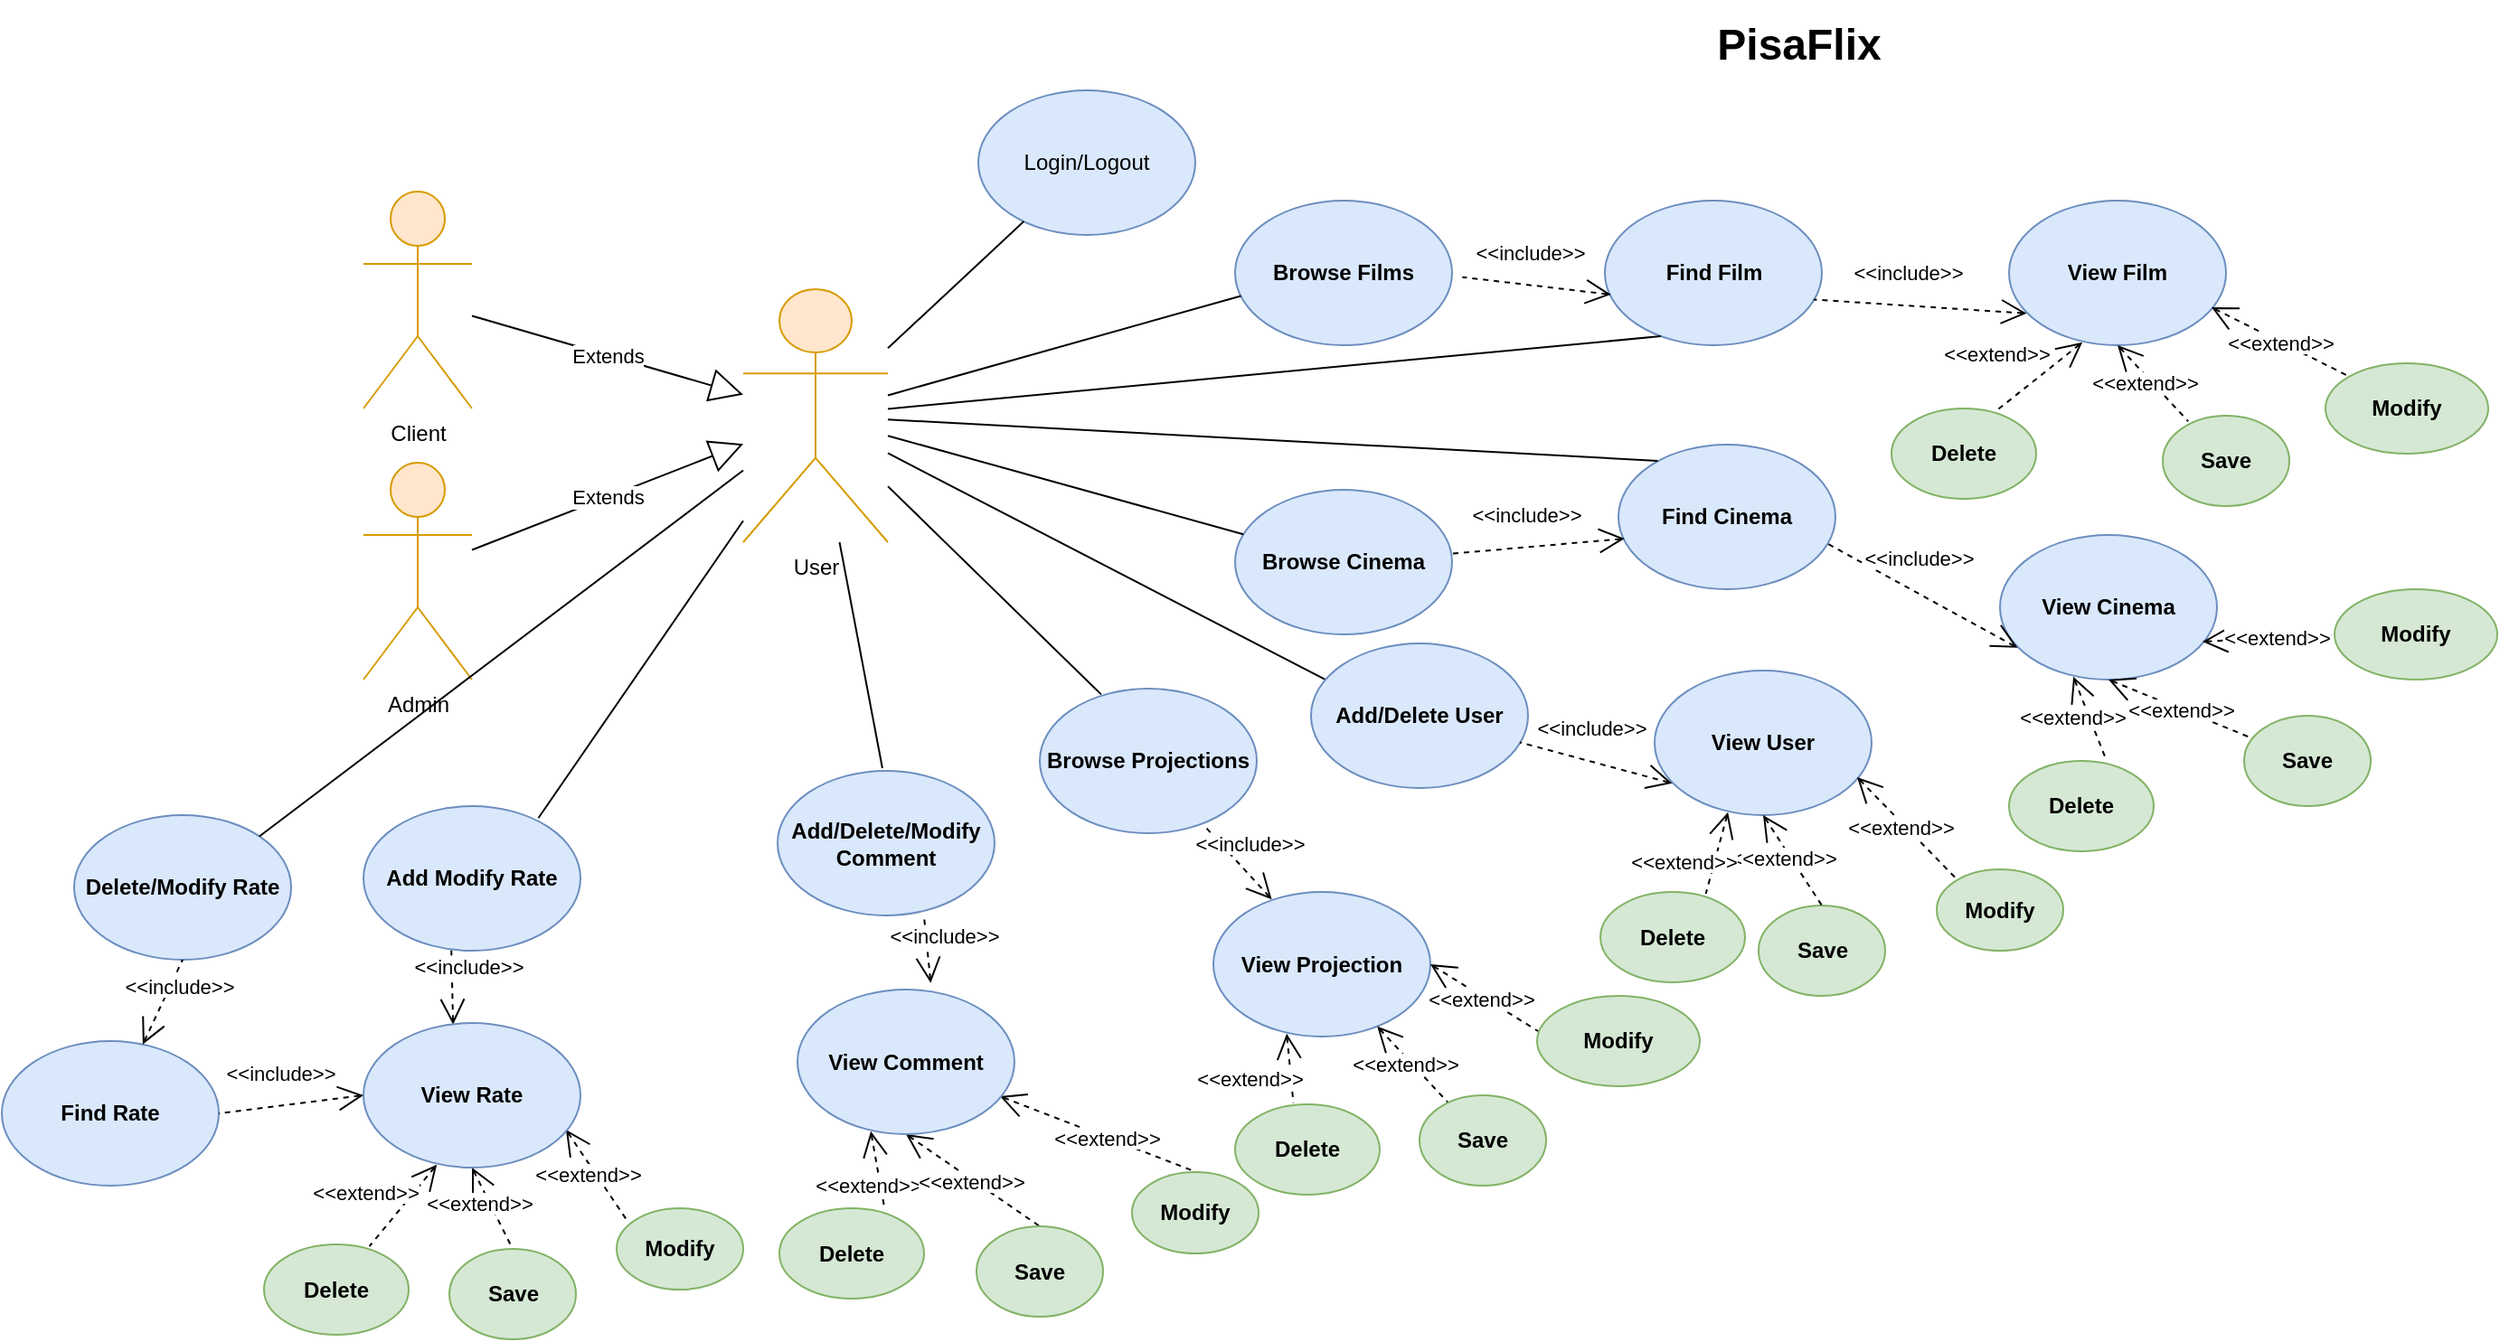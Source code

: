 <mxfile version="12.1.0" type="device" pages="1"><diagram id="BbvuW23b8s510joW4BoM" name="Pagina-1"><mxGraphModel dx="1670" dy="628" grid="1" gridSize="10" guides="1" tooltips="1" connect="1" arrows="1" fold="1" page="1" pageScale="1" pageWidth="827" pageHeight="1169" math="0" shadow="0"><root><mxCell id="0"/><mxCell id="1" parent="0"/><mxCell id="h_1b7yaZ3pGZxx54D0NZ-1" value="User" style="shape=umlActor;verticalLabelPosition=bottom;labelBackgroundColor=#ffffff;verticalAlign=top;html=1;outlineConnect=0;fillColor=#ffe6cc;strokeColor=#d79b00;" parent="1" vertex="1"><mxGeometry x="330" y="174" width="80" height="140" as="geometry"/></mxCell><mxCell id="h_1b7yaZ3pGZxx54D0NZ-2" value="Client" style="shape=umlActor;verticalLabelPosition=bottom;labelBackgroundColor=#ffffff;verticalAlign=top;html=1;outlineConnect=0;fillColor=#ffe6cc;strokeColor=#d79b00;" parent="1" vertex="1"><mxGeometry x="120" y="120" width="60" height="120" as="geometry"/></mxCell><mxCell id="h_1b7yaZ3pGZxx54D0NZ-3" value="Admin" style="shape=umlActor;verticalLabelPosition=bottom;labelBackgroundColor=#ffffff;verticalAlign=top;html=1;outlineConnect=0;fillColor=#ffe6cc;strokeColor=#d79b00;" parent="1" vertex="1"><mxGeometry x="120" y="270" width="60" height="120" as="geometry"/></mxCell><mxCell id="h_1b7yaZ3pGZxx54D0NZ-4" value="Extends" style="endArrow=block;endSize=16;endFill=0;html=1;" parent="1" source="h_1b7yaZ3pGZxx54D0NZ-2" target="h_1b7yaZ3pGZxx54D0NZ-1" edge="1"><mxGeometry width="160" relative="1" as="geometry"><mxPoint x="-140" y="479" as="sourcePoint"/><mxPoint x="20" y="479" as="targetPoint"/></mxGeometry></mxCell><mxCell id="h_1b7yaZ3pGZxx54D0NZ-5" value="Extends" style="endArrow=block;endSize=16;endFill=0;html=1;" parent="1" source="h_1b7yaZ3pGZxx54D0NZ-3" target="h_1b7yaZ3pGZxx54D0NZ-1" edge="1"><mxGeometry width="160" relative="1" as="geometry"><mxPoint x="-170" y="259" as="sourcePoint"/><mxPoint x="-20" y="199" as="targetPoint"/></mxGeometry></mxCell><mxCell id="h_1b7yaZ3pGZxx54D0NZ-13" value="&lt;font style=&quot;font-size: 24px&quot;&gt;&lt;b&gt;PisaFlix&lt;/b&gt;&lt;/font&gt;" style="text;html=1;strokeColor=none;fillColor=none;align=center;verticalAlign=middle;whiteSpace=wrap;rounded=0;" parent="1" vertex="1"><mxGeometry x="839" y="14" width="150" height="50" as="geometry"/></mxCell><mxCell id="h_1b7yaZ3pGZxx54D0NZ-17" value="&lt;b&gt;Browse Films&lt;/b&gt;" style="ellipse;whiteSpace=wrap;html=1;fillColor=#dae8fc;strokeColor=#6c8ebf;" parent="1" vertex="1"><mxGeometry x="602" y="125" width="120" height="80" as="geometry"/></mxCell><mxCell id="h_1b7yaZ3pGZxx54D0NZ-18" value="Login/Logout" style="ellipse;whiteSpace=wrap;html=1;fillColor=#dae8fc;strokeColor=#6c8ebf;" parent="1" vertex="1"><mxGeometry x="460" y="64" width="120" height="80" as="geometry"/></mxCell><mxCell id="h_1b7yaZ3pGZxx54D0NZ-30" value="" style="endArrow=none;html=1;" parent="1" source="h_1b7yaZ3pGZxx54D0NZ-1" target="h_1b7yaZ3pGZxx54D0NZ-18" edge="1"><mxGeometry width="50" height="50" relative="1" as="geometry"><mxPoint x="620" y="340" as="sourcePoint"/><mxPoint x="1055" y="550" as="targetPoint"/></mxGeometry></mxCell><mxCell id="h_1b7yaZ3pGZxx54D0NZ-39" value="Find Film" style="ellipse;whiteSpace=wrap;html=1;fontStyle=1;fillColor=#dae8fc;strokeColor=#6c8ebf;" parent="1" vertex="1"><mxGeometry x="806.5" y="125" width="120" height="80" as="geometry"/></mxCell><mxCell id="h_1b7yaZ3pGZxx54D0NZ-43" value="" style="endArrow=none;html=1;entryX=0.027;entryY=0.659;entryDx=0;entryDy=0;entryPerimeter=0;" parent="1" source="h_1b7yaZ3pGZxx54D0NZ-1" target="h_1b7yaZ3pGZxx54D0NZ-17" edge="1"><mxGeometry width="50" height="50" relative="1" as="geometry"><mxPoint x="627.5" y="341.658" as="sourcePoint"/><mxPoint x="760.033" y="170.063" as="targetPoint"/></mxGeometry></mxCell><mxCell id="h_1b7yaZ3pGZxx54D0NZ-47" value="&lt;span style=&quot;background-color: rgb(255 , 255 , 255)&quot;&gt;&amp;lt;&amp;lt;include&amp;gt;&amp;gt;&lt;/span&gt;" style="edgeStyle=none;html=1;startArrow=open;endArrow=none;startSize=12;verticalAlign=bottom;dashed=1;labelBackgroundColor=none;entryX=1.047;entryY=0.529;entryDx=0;entryDy=0;entryPerimeter=0;exitX=0.028;exitY=0.65;exitDx=0;exitDy=0;exitPerimeter=0;" parent="1" source="h_1b7yaZ3pGZxx54D0NZ-39" target="h_1b7yaZ3pGZxx54D0NZ-17" edge="1"><mxGeometry x="0.116" y="-9" width="160" relative="1" as="geometry"><mxPoint x="840.071" y="103.5" as="sourcePoint"/><mxPoint x="1000.071" y="103.5" as="targetPoint"/><mxPoint as="offset"/></mxGeometry></mxCell><mxCell id="h_1b7yaZ3pGZxx54D0NZ-48" value="View Film" style="ellipse;whiteSpace=wrap;html=1;fontStyle=1;fillColor=#dae8fc;strokeColor=#6c8ebf;" parent="1" vertex="1"><mxGeometry x="1030" y="125" width="120" height="80" as="geometry"/></mxCell><mxCell id="h_1b7yaZ3pGZxx54D0NZ-49" value="&lt;span style=&quot;background-color: rgb(255 , 255 , 255)&quot;&gt;&amp;lt;&amp;lt;include&amp;gt;&amp;gt;&lt;/span&gt;" style="edgeStyle=none;html=1;startArrow=open;endArrow=none;startSize=12;verticalAlign=bottom;dashed=1;labelBackgroundColor=none;entryX=0.962;entryY=0.684;entryDx=0;entryDy=0;entryPerimeter=0;exitX=0.081;exitY=0.78;exitDx=0;exitDy=0;exitPerimeter=0;" parent="1" source="h_1b7yaZ3pGZxx54D0NZ-48" target="h_1b7yaZ3pGZxx54D0NZ-39" edge="1"><mxGeometry x="0.116" y="-9" width="160" relative="1" as="geometry"><mxPoint x="1121.86" y="230" as="sourcePoint"/><mxPoint x="1059.86" y="238.64" as="targetPoint"/><mxPoint as="offset"/></mxGeometry></mxCell><mxCell id="h_1b7yaZ3pGZxx54D0NZ-50" value="Delete" style="ellipse;whiteSpace=wrap;html=1;fontStyle=1;fillColor=#d5e8d4;strokeColor=#82b366;" parent="1" vertex="1"><mxGeometry x="965" y="240" width="80" height="50" as="geometry"/></mxCell><mxCell id="h_1b7yaZ3pGZxx54D0NZ-51" value="Save" style="ellipse;whiteSpace=wrap;html=1;fontStyle=1;fillColor=#d5e8d4;strokeColor=#82b366;" parent="1" vertex="1"><mxGeometry x="1115" y="244" width="70" height="50" as="geometry"/></mxCell><mxCell id="h_1b7yaZ3pGZxx54D0NZ-52" value="Modify" style="ellipse;whiteSpace=wrap;html=1;fontStyle=1;fillColor=#d5e8d4;strokeColor=#82b366;" parent="1" vertex="1"><mxGeometry x="1205" y="215" width="90" height="50" as="geometry"/></mxCell><mxCell id="h_1b7yaZ3pGZxx54D0NZ-54" value="&lt;span style=&quot;background-color: rgb(255 , 255 , 255)&quot;&gt;&amp;lt;&amp;lt;extend&amp;gt;&amp;gt;&lt;/span&gt;" style="edgeStyle=none;html=1;startArrow=open;endArrow=none;startSize=12;verticalAlign=bottom;dashed=1;labelBackgroundColor=none;entryX=0;entryY=0;entryDx=0;entryDy=0;exitX=0.933;exitY=0.738;exitDx=0;exitDy=0;exitPerimeter=0;" parent="1" source="h_1b7yaZ3pGZxx54D0NZ-48" target="h_1b7yaZ3pGZxx54D0NZ-52" edge="1"><mxGeometry x="0.116" y="-9" width="160" relative="1" as="geometry"><mxPoint x="1134.22" y="199.9" as="sourcePoint"/><mxPoint x="1019.94" y="202.22" as="targetPoint"/><mxPoint as="offset"/></mxGeometry></mxCell><mxCell id="h_1b7yaZ3pGZxx54D0NZ-55" value="&lt;span style=&quot;background-color: rgb(255 , 255 , 255)&quot;&gt;&amp;lt;&amp;lt;extend&amp;gt;&amp;gt;&lt;/span&gt;" style="edgeStyle=none;html=1;startArrow=open;endArrow=none;startSize=12;verticalAlign=bottom;dashed=1;labelBackgroundColor=none;entryX=0.201;entryY=0.062;entryDx=0;entryDy=0;exitX=0.5;exitY=1;exitDx=0;exitDy=0;entryPerimeter=0;" parent="1" source="h_1b7yaZ3pGZxx54D0NZ-48" target="h_1b7yaZ3pGZxx54D0NZ-51" edge="1"><mxGeometry x="0.116" y="-9" width="160" relative="1" as="geometry"><mxPoint x="1134.22" y="223.9" as="sourcePoint"/><mxPoint x="1019.94" y="226.22" as="targetPoint"/><mxPoint as="offset"/></mxGeometry></mxCell><mxCell id="h_1b7yaZ3pGZxx54D0NZ-56" value="&lt;span style=&quot;background-color: rgb(255 , 255 , 255)&quot;&gt;&amp;lt;&amp;lt;extend&amp;gt;&amp;gt;&lt;/span&gt;" style="edgeStyle=none;html=1;startArrow=open;endArrow=none;startSize=12;verticalAlign=bottom;dashed=1;labelBackgroundColor=none;entryX=0.729;entryY=0.02;entryDx=0;entryDy=0;entryPerimeter=0;exitX=0.338;exitY=0.98;exitDx=0;exitDy=0;exitPerimeter=0;" parent="1" source="h_1b7yaZ3pGZxx54D0NZ-48" target="h_1b7yaZ3pGZxx54D0NZ-50" edge="1"><mxGeometry x="0.567" y="-16" width="160" relative="1" as="geometry"><mxPoint x="1134.22" y="238.9" as="sourcePoint"/><mxPoint x="1019.94" y="241.22" as="targetPoint"/><mxPoint y="-1" as="offset"/></mxGeometry></mxCell><mxCell id="h_1b7yaZ3pGZxx54D0NZ-59" value="" style="endArrow=none;html=1;entryX=0.258;entryY=0.938;entryDx=0;entryDy=0;entryPerimeter=0;" parent="1" source="h_1b7yaZ3pGZxx54D0NZ-1" target="h_1b7yaZ3pGZxx54D0NZ-39" edge="1"><mxGeometry width="50" height="50" relative="1" as="geometry"><mxPoint x="628.5" y="365.459" as="sourcePoint"/><mxPoint x="771.74" y="260.22" as="targetPoint"/></mxGeometry></mxCell><mxCell id="h_1b7yaZ3pGZxx54D0NZ-61" value="&lt;b&gt;Browse Cinema&lt;/b&gt;" style="ellipse;whiteSpace=wrap;html=1;fillColor=#dae8fc;strokeColor=#6c8ebf;" parent="1" vertex="1"><mxGeometry x="602" y="285" width="120" height="80" as="geometry"/></mxCell><mxCell id="h_1b7yaZ3pGZxx54D0NZ-63" value="Find&amp;nbsp;&lt;b&gt;Cinema&lt;/b&gt;" style="ellipse;whiteSpace=wrap;html=1;fontStyle=1;fillColor=#dae8fc;strokeColor=#6c8ebf;" parent="1" vertex="1"><mxGeometry x="814" y="260" width="120" height="80" as="geometry"/></mxCell><mxCell id="h_1b7yaZ3pGZxx54D0NZ-64" value="" style="endArrow=none;html=1;" parent="1" source="h_1b7yaZ3pGZxx54D0NZ-1" target="h_1b7yaZ3pGZxx54D0NZ-61" edge="1"><mxGeometry width="50" height="50" relative="1" as="geometry"><mxPoint x="630" y="617.959" as="sourcePoint"/><mxPoint x="770.033" y="460.063" as="targetPoint"/></mxGeometry></mxCell><mxCell id="h_1b7yaZ3pGZxx54D0NZ-65" value="&lt;span style=&quot;background-color: rgb(255 , 255 , 255)&quot;&gt;&amp;lt;&amp;lt;include&amp;gt;&amp;gt;&lt;/span&gt;" style="edgeStyle=none;html=1;startArrow=open;endArrow=none;startSize=12;verticalAlign=bottom;dashed=1;labelBackgroundColor=none;entryX=0.99;entryY=0.443;entryDx=0;entryDy=0;entryPerimeter=0;exitX=0.028;exitY=0.65;exitDx=0;exitDy=0;exitPerimeter=0;" parent="1" source="h_1b7yaZ3pGZxx54D0NZ-63" target="h_1b7yaZ3pGZxx54D0NZ-61" edge="1"><mxGeometry x="0.116" y="-9" width="160" relative="1" as="geometry"><mxPoint x="850.071" y="393.5" as="sourcePoint"/><mxPoint x="1010.071" y="393.5" as="targetPoint"/><mxPoint as="offset"/></mxGeometry></mxCell><mxCell id="h_1b7yaZ3pGZxx54D0NZ-66" value="View&amp;nbsp;&lt;b&gt;Cinema&lt;/b&gt;" style="ellipse;whiteSpace=wrap;html=1;fontStyle=1;fillColor=#dae8fc;strokeColor=#6c8ebf;" parent="1" vertex="1"><mxGeometry x="1025" y="310" width="120" height="80" as="geometry"/></mxCell><mxCell id="h_1b7yaZ3pGZxx54D0NZ-67" value="&lt;span style=&quot;background-color: rgb(255 , 255 , 255)&quot;&gt;&amp;lt;&amp;lt;include&amp;gt;&amp;gt;&lt;/span&gt;" style="edgeStyle=none;html=1;startArrow=open;endArrow=none;startSize=12;verticalAlign=bottom;dashed=1;labelBackgroundColor=none;entryX=0.962;entryY=0.684;entryDx=0;entryDy=0;entryPerimeter=0;exitX=0.081;exitY=0.78;exitDx=0;exitDy=0;exitPerimeter=0;" parent="1" source="h_1b7yaZ3pGZxx54D0NZ-66" target="h_1b7yaZ3pGZxx54D0NZ-63" edge="1"><mxGeometry x="0.116" y="-9" width="160" relative="1" as="geometry"><mxPoint x="1131.86" y="520" as="sourcePoint"/><mxPoint x="1069.86" y="528.64" as="targetPoint"/><mxPoint as="offset"/></mxGeometry></mxCell><mxCell id="h_1b7yaZ3pGZxx54D0NZ-68" value="Delete" style="ellipse;whiteSpace=wrap;html=1;fontStyle=1;fillColor=#d5e8d4;strokeColor=#82b366;" parent="1" vertex="1"><mxGeometry x="1030" y="435" width="80" height="50" as="geometry"/></mxCell><mxCell id="h_1b7yaZ3pGZxx54D0NZ-69" value="Save" style="ellipse;whiteSpace=wrap;html=1;fontStyle=1;fillColor=#d5e8d4;strokeColor=#82b366;" parent="1" vertex="1"><mxGeometry x="1160" y="410" width="70" height="50" as="geometry"/></mxCell><mxCell id="h_1b7yaZ3pGZxx54D0NZ-70" value="Modify" style="ellipse;whiteSpace=wrap;html=1;fontStyle=1;fillColor=#d5e8d4;strokeColor=#82b366;" parent="1" vertex="1"><mxGeometry x="1210" y="340" width="90" height="50" as="geometry"/></mxCell><mxCell id="h_1b7yaZ3pGZxx54D0NZ-71" value="&lt;span style=&quot;background-color: rgb(255 , 255 , 255)&quot;&gt;&amp;lt;&amp;lt;extend&amp;gt;&amp;gt;&lt;/span&gt;" style="edgeStyle=none;html=1;startArrow=open;endArrow=none;startSize=12;verticalAlign=bottom;dashed=1;labelBackgroundColor=none;entryX=0;entryY=0.5;entryDx=0;entryDy=0;exitX=0.933;exitY=0.738;exitDx=0;exitDy=0;exitPerimeter=0;" parent="1" source="h_1b7yaZ3pGZxx54D0NZ-66" target="h_1b7yaZ3pGZxx54D0NZ-70" edge="1"><mxGeometry x="0.116" y="-9" width="160" relative="1" as="geometry"><mxPoint x="1174.22" y="499.9" as="sourcePoint"/><mxPoint x="1059.94" y="502.22" as="targetPoint"/><mxPoint as="offset"/></mxGeometry></mxCell><mxCell id="h_1b7yaZ3pGZxx54D0NZ-72" value="&lt;span style=&quot;background-color: rgb(255 , 255 , 255)&quot;&gt;&amp;lt;&amp;lt;extend&amp;gt;&amp;gt;&lt;/span&gt;" style="edgeStyle=none;html=1;startArrow=open;endArrow=none;startSize=12;verticalAlign=bottom;dashed=1;labelBackgroundColor=none;entryX=0.04;entryY=0.236;entryDx=0;entryDy=0;exitX=0.5;exitY=1;exitDx=0;exitDy=0;entryPerimeter=0;" parent="1" source="h_1b7yaZ3pGZxx54D0NZ-66" target="h_1b7yaZ3pGZxx54D0NZ-69" edge="1"><mxGeometry x="0.116" y="-9" width="160" relative="1" as="geometry"><mxPoint x="1174.22" y="523.9" as="sourcePoint"/><mxPoint x="1059.94" y="526.22" as="targetPoint"/><mxPoint as="offset"/></mxGeometry></mxCell><mxCell id="h_1b7yaZ3pGZxx54D0NZ-73" value="&lt;span style=&quot;background-color: rgb(255 , 255 , 255)&quot;&gt;&amp;lt;&amp;lt;extend&amp;gt;&amp;gt;&lt;/span&gt;" style="edgeStyle=none;html=1;startArrow=open;endArrow=none;startSize=12;verticalAlign=bottom;dashed=1;labelBackgroundColor=none;entryX=0.669;entryY=-0.023;entryDx=0;entryDy=0;entryPerimeter=0;exitX=0.338;exitY=0.98;exitDx=0;exitDy=0;exitPerimeter=0;" parent="1" source="h_1b7yaZ3pGZxx54D0NZ-66" target="h_1b7yaZ3pGZxx54D0NZ-68" edge="1"><mxGeometry x="0.203" y="-12" width="160" relative="1" as="geometry"><mxPoint x="1174.22" y="538.9" as="sourcePoint"/><mxPoint x="1059.94" y="541.22" as="targetPoint"/><mxPoint as="offset"/></mxGeometry></mxCell><mxCell id="h_1b7yaZ3pGZxx54D0NZ-74" value="" style="endArrow=none;html=1;entryX=0.181;entryY=0.112;entryDx=0;entryDy=0;entryPerimeter=0;" parent="1" source="h_1b7yaZ3pGZxx54D0NZ-1" target="h_1b7yaZ3pGZxx54D0NZ-63" edge="1"><mxGeometry width="50" height="50" relative="1" as="geometry"><mxPoint x="580" y="300.222" as="sourcePoint"/><mxPoint x="741.74" y="491.22" as="targetPoint"/></mxGeometry></mxCell><mxCell id="h_1b7yaZ3pGZxx54D0NZ-76" value="" style="endArrow=none;html=1;entryX=0.065;entryY=0.249;entryDx=0;entryDy=0;entryPerimeter=0;" parent="1" source="h_1b7yaZ3pGZxx54D0NZ-1" target="h_1b7yaZ3pGZxx54D0NZ-78" edge="1"><mxGeometry width="50" height="50" relative="1" as="geometry"><mxPoint x="805" y="390.821" as="sourcePoint"/><mxPoint x="771.74" y="680.22" as="targetPoint"/><Array as="points"/></mxGeometry></mxCell><mxCell id="h_1b7yaZ3pGZxx54D0NZ-78" value="Add/Delete&amp;nbsp;&lt;b&gt;User&lt;/b&gt;" style="ellipse;whiteSpace=wrap;html=1;fontStyle=1;fillColor=#dae8fc;strokeColor=#6c8ebf;" parent="1" vertex="1"><mxGeometry x="644" y="370" width="120" height="80" as="geometry"/></mxCell><mxCell id="h_1b7yaZ3pGZxx54D0NZ-80" value="View&amp;nbsp;&lt;b&gt;User&lt;/b&gt;" style="ellipse;whiteSpace=wrap;html=1;fontStyle=1;fillColor=#dae8fc;strokeColor=#6c8ebf;" parent="1" vertex="1"><mxGeometry x="834" y="385" width="120" height="80" as="geometry"/></mxCell><mxCell id="h_1b7yaZ3pGZxx54D0NZ-81" value="&lt;span style=&quot;background-color: rgb(255 , 255 , 255)&quot;&gt;&amp;lt;&amp;lt;include&amp;gt;&amp;gt;&lt;/span&gt;" style="edgeStyle=none;html=1;startArrow=open;endArrow=none;startSize=12;verticalAlign=bottom;dashed=1;labelBackgroundColor=none;entryX=0.962;entryY=0.684;entryDx=0;entryDy=0;entryPerimeter=0;exitX=0.081;exitY=0.78;exitDx=0;exitDy=0;exitPerimeter=0;" parent="1" source="h_1b7yaZ3pGZxx54D0NZ-80" target="h_1b7yaZ3pGZxx54D0NZ-78" edge="1"><mxGeometry x="0.116" y="-9" width="160" relative="1" as="geometry"><mxPoint x="1161.86" y="709" as="sourcePoint"/><mxPoint x="1099.86" y="717.64" as="targetPoint"/><mxPoint as="offset"/></mxGeometry></mxCell><mxCell id="h_1b7yaZ3pGZxx54D0NZ-82" value="Delete" style="ellipse;whiteSpace=wrap;html=1;fontStyle=1;fillColor=#d5e8d4;strokeColor=#82b366;" parent="1" vertex="1"><mxGeometry x="804" y="507.5" width="80" height="50" as="geometry"/></mxCell><mxCell id="h_1b7yaZ3pGZxx54D0NZ-83" value="Save" style="ellipse;whiteSpace=wrap;html=1;fontStyle=1;fillColor=#d5e8d4;strokeColor=#82b366;" parent="1" vertex="1"><mxGeometry x="891.5" y="515" width="70" height="50" as="geometry"/></mxCell><mxCell id="h_1b7yaZ3pGZxx54D0NZ-84" value="Modify" style="ellipse;whiteSpace=wrap;html=1;fontStyle=1;fillColor=#d5e8d4;strokeColor=#82b366;" parent="1" vertex="1"><mxGeometry x="990" y="495" width="70" height="45" as="geometry"/></mxCell><mxCell id="h_1b7yaZ3pGZxx54D0NZ-85" value="&lt;span style=&quot;background-color: rgb(255 , 255 , 255)&quot;&gt;&amp;lt;&amp;lt;extend&amp;gt;&amp;gt;&lt;/span&gt;" style="edgeStyle=none;html=1;startArrow=open;endArrow=none;startSize=12;verticalAlign=bottom;dashed=1;labelBackgroundColor=none;entryX=0.154;entryY=0.113;entryDx=0;entryDy=0;entryPerimeter=0;exitX=0.933;exitY=0.738;exitDx=0;exitDy=0;exitPerimeter=0;" parent="1" source="h_1b7yaZ3pGZxx54D0NZ-80" target="h_1b7yaZ3pGZxx54D0NZ-84" edge="1"><mxGeometry x="0.116" y="-9" width="160" relative="1" as="geometry"><mxPoint x="1204.22" y="688.9" as="sourcePoint"/><mxPoint x="1089.94" y="691.22" as="targetPoint"/><mxPoint as="offset"/></mxGeometry></mxCell><mxCell id="h_1b7yaZ3pGZxx54D0NZ-86" value="&lt;span style=&quot;background-color: rgb(255 , 255 , 255)&quot;&gt;&amp;lt;&amp;lt;extend&amp;gt;&amp;gt;&lt;/span&gt;" style="edgeStyle=none;html=1;startArrow=open;endArrow=none;startSize=12;verticalAlign=bottom;dashed=1;labelBackgroundColor=none;entryX=0.5;entryY=0;entryDx=0;entryDy=0;exitX=0.5;exitY=1;exitDx=0;exitDy=0;" parent="1" source="h_1b7yaZ3pGZxx54D0NZ-80" target="h_1b7yaZ3pGZxx54D0NZ-83" edge="1"><mxGeometry x="0.116" y="-9" width="160" relative="1" as="geometry"><mxPoint x="1204.22" y="712.9" as="sourcePoint"/><mxPoint x="1089.94" y="715.22" as="targetPoint"/><mxPoint as="offset"/></mxGeometry></mxCell><mxCell id="h_1b7yaZ3pGZxx54D0NZ-87" value="&lt;span style=&quot;background-color: rgb(255 , 255 , 255)&quot;&gt;&amp;lt;&amp;lt;extend&amp;gt;&amp;gt;&lt;/span&gt;" style="edgeStyle=none;html=1;startArrow=open;endArrow=none;startSize=12;verticalAlign=bottom;dashed=1;labelBackgroundColor=none;entryX=0.729;entryY=0.02;entryDx=0;entryDy=0;entryPerimeter=0;exitX=0.338;exitY=0.98;exitDx=0;exitDy=0;exitPerimeter=0;" parent="1" source="h_1b7yaZ3pGZxx54D0NZ-80" target="h_1b7yaZ3pGZxx54D0NZ-82" edge="1"><mxGeometry x="0.787" y="-14" width="160" relative="1" as="geometry"><mxPoint x="1204.22" y="727.9" as="sourcePoint"/><mxPoint x="1089.94" y="730.22" as="targetPoint"/><mxPoint as="offset"/></mxGeometry></mxCell><mxCell id="h_1b7yaZ3pGZxx54D0NZ-93" value="" style="endArrow=none;html=1;entryX=0.283;entryY=0.04;entryDx=0;entryDy=0;entryPerimeter=0;" parent="1" source="h_1b7yaZ3pGZxx54D0NZ-1" target="h_1b7yaZ3pGZxx54D0NZ-94" edge="1"><mxGeometry width="50" height="50" relative="1" as="geometry"><mxPoint x="640.3" y="437.5" as="sourcePoint"/><mxPoint x="754.533" y="867.563" as="targetPoint"/><Array as="points"/></mxGeometry></mxCell><mxCell id="h_1b7yaZ3pGZxx54D0NZ-94" value="&lt;b&gt;Browse Projections&lt;/b&gt;" style="ellipse;whiteSpace=wrap;html=1;fillColor=#dae8fc;strokeColor=#6c8ebf;" parent="1" vertex="1"><mxGeometry x="494" y="395" width="120" height="80" as="geometry"/></mxCell><mxCell id="h_1b7yaZ3pGZxx54D0NZ-97" value="&lt;span style=&quot;background-color: rgb(255 , 255 , 255)&quot;&gt;&amp;lt;&amp;lt;include&amp;gt;&amp;gt;&lt;/span&gt;" style="edgeStyle=none;html=1;startArrow=open;endArrow=none;startSize=12;verticalAlign=bottom;dashed=1;labelBackgroundColor=none;entryX=0.767;entryY=0.963;entryDx=0;entryDy=0;entryPerimeter=0;exitX=0.269;exitY=0.051;exitDx=0;exitDy=0;exitPerimeter=0;" parent="1" source="h_1b7yaZ3pGZxx54D0NZ-98" target="h_1b7yaZ3pGZxx54D0NZ-94" edge="1"><mxGeometry x="-0.097" y="-6" width="160" relative="1" as="geometry"><mxPoint x="1116.36" y="927.5" as="sourcePoint"/><mxPoint x="1009.94" y="762.22" as="targetPoint"/><mxPoint as="offset"/></mxGeometry></mxCell><mxCell id="h_1b7yaZ3pGZxx54D0NZ-98" value="View Projection" style="ellipse;whiteSpace=wrap;html=1;fontStyle=1;fillColor=#dae8fc;strokeColor=#6c8ebf;" parent="1" vertex="1"><mxGeometry x="590" y="507.5" width="120" height="80" as="geometry"/></mxCell><mxCell id="h_1b7yaZ3pGZxx54D0NZ-99" value="Delete" style="ellipse;whiteSpace=wrap;html=1;fontStyle=1;fillColor=#d5e8d4;strokeColor=#82b366;" parent="1" vertex="1"><mxGeometry x="602" y="625" width="80" height="50" as="geometry"/></mxCell><mxCell id="h_1b7yaZ3pGZxx54D0NZ-100" value="&lt;span style=&quot;background-color: rgb(255 , 255 , 255)&quot;&gt;&amp;lt;&amp;lt;extend&amp;gt;&amp;gt;&lt;/span&gt;" style="edgeStyle=none;html=1;startArrow=open;endArrow=none;startSize=12;verticalAlign=bottom;dashed=1;labelBackgroundColor=none;entryX=0.403;entryY=-0.017;entryDx=0;entryDy=0;entryPerimeter=0;exitX=0.338;exitY=0.98;exitDx=0;exitDy=0;exitPerimeter=0;" parent="1" source="h_1b7yaZ3pGZxx54D0NZ-98" target="h_1b7yaZ3pGZxx54D0NZ-99" edge="1"><mxGeometry x="0.664" y="-24" width="160" relative="1" as="geometry"><mxPoint x="1158.72" y="946.4" as="sourcePoint"/><mxPoint x="1044.44" y="948.72" as="targetPoint"/><mxPoint as="offset"/></mxGeometry></mxCell><mxCell id="h_1b7yaZ3pGZxx54D0NZ-101" value="&lt;span style=&quot;background-color: rgb(255 , 255 , 255)&quot;&gt;&amp;lt;&amp;lt;extend&amp;gt;&amp;gt;&lt;/span&gt;" style="edgeStyle=none;html=1;startArrow=open;endArrow=none;startSize=12;verticalAlign=bottom;dashed=1;labelBackgroundColor=none;entryX=0.229;entryY=0.086;entryDx=0;entryDy=0;exitX=0.755;exitY=0.93;exitDx=0;exitDy=0;exitPerimeter=0;entryPerimeter=0;" parent="1" source="h_1b7yaZ3pGZxx54D0NZ-98" target="h_1b7yaZ3pGZxx54D0NZ-102" edge="1"><mxGeometry x="0.116" y="-9" width="160" relative="1" as="geometry"><mxPoint x="1158.72" y="931.4" as="sourcePoint"/><mxPoint x="1044.44" y="933.72" as="targetPoint"/><mxPoint as="offset"/></mxGeometry></mxCell><mxCell id="h_1b7yaZ3pGZxx54D0NZ-102" value="Save" style="ellipse;whiteSpace=wrap;html=1;fontStyle=1;fillColor=#d5e8d4;strokeColor=#82b366;" parent="1" vertex="1"><mxGeometry x="704" y="620" width="70" height="50" as="geometry"/></mxCell><mxCell id="h_1b7yaZ3pGZxx54D0NZ-103" value="Modify" style="ellipse;whiteSpace=wrap;html=1;fontStyle=1;fillColor=#d5e8d4;strokeColor=#82b366;" parent="1" vertex="1"><mxGeometry x="769" y="565" width="90" height="50" as="geometry"/></mxCell><mxCell id="h_1b7yaZ3pGZxx54D0NZ-104" value="&lt;span style=&quot;background-color: rgb(255 , 255 , 255)&quot;&gt;&amp;lt;&amp;lt;extend&amp;gt;&amp;gt;&lt;/span&gt;" style="edgeStyle=none;html=1;startArrow=open;endArrow=none;startSize=12;verticalAlign=bottom;dashed=1;labelBackgroundColor=none;entryX=0.006;entryY=0.39;entryDx=0;entryDy=0;entryPerimeter=0;exitX=1;exitY=0.5;exitDx=0;exitDy=0;" parent="1" source="h_1b7yaZ3pGZxx54D0NZ-98" target="h_1b7yaZ3pGZxx54D0NZ-103" edge="1"><mxGeometry x="0.116" y="-9" width="160" relative="1" as="geometry"><mxPoint x="1158.72" y="907.4" as="sourcePoint"/><mxPoint x="1044.44" y="909.72" as="targetPoint"/><mxPoint as="offset"/></mxGeometry></mxCell><mxCell id="h_1b7yaZ3pGZxx54D0NZ-105" value="" style="endArrow=none;html=1;entryX=0.806;entryY=0.083;entryDx=0;entryDy=0;entryPerimeter=0;" parent="1" source="h_1b7yaZ3pGZxx54D0NZ-1" target="h_1b7yaZ3pGZxx54D0NZ-110" edge="1"><mxGeometry width="50" height="50" relative="1" as="geometry"><mxPoint x="499" y="952.592" as="sourcePoint"/><mxPoint x="650.74" y="1250.22" as="targetPoint"/><Array as="points"/></mxGeometry></mxCell><mxCell id="h_1b7yaZ3pGZxx54D0NZ-106" value="&lt;span style=&quot;background-color: rgb(255 , 255 , 255)&quot;&gt;&amp;lt;&amp;lt;include&amp;gt;&amp;gt;&lt;/span&gt;" style="edgeStyle=none;html=1;startArrow=open;endArrow=none;startSize=12;verticalAlign=bottom;dashed=1;labelBackgroundColor=none;entryX=0.405;entryY=0.997;entryDx=0;entryDy=0;exitX=0.413;exitY=0.011;exitDx=0;exitDy=0;exitPerimeter=0;entryPerimeter=0;" parent="1" source="h_1b7yaZ3pGZxx54D0NZ-111" target="h_1b7yaZ3pGZxx54D0NZ-110" edge="1"><mxGeometry x="0.116" y="-9" width="160" relative="1" as="geometry"><mxPoint x="149" y="570" as="sourcePoint"/><mxPoint x="469.86" y="807.64" as="targetPoint"/><mxPoint as="offset"/></mxGeometry></mxCell><mxCell id="h_1b7yaZ3pGZxx54D0NZ-107" value="&lt;span style=&quot;background-color: rgb(255 , 255 , 255)&quot;&gt;&amp;lt;&amp;lt;extend&amp;gt;&amp;gt;&lt;/span&gt;" style="edgeStyle=none;html=1;startArrow=open;endArrow=none;startSize=12;verticalAlign=bottom;dashed=1;labelBackgroundColor=none;entryX=0.729;entryY=0.02;entryDx=0;entryDy=0;entryPerimeter=0;exitX=0.338;exitY=0.98;exitDx=0;exitDy=0;exitPerimeter=0;" parent="1" source="h_1b7yaZ3pGZxx54D0NZ-111" target="h_1b7yaZ3pGZxx54D0NZ-112" edge="1"><mxGeometry x="0.503" y="-15" width="160" relative="1" as="geometry"><mxPoint x="574.22" y="817.9" as="sourcePoint"/><mxPoint x="459.94" y="820.22" as="targetPoint"/><mxPoint as="offset"/></mxGeometry></mxCell><mxCell id="h_1b7yaZ3pGZxx54D0NZ-108" value="&lt;span style=&quot;background-color: rgb(255 , 255 , 255)&quot;&gt;&amp;lt;&amp;lt;extend&amp;gt;&amp;gt;&lt;/span&gt;" style="edgeStyle=none;html=1;startArrow=open;endArrow=none;startSize=12;verticalAlign=bottom;dashed=1;labelBackgroundColor=none;entryX=0.5;entryY=0;entryDx=0;entryDy=0;exitX=0.5;exitY=1;exitDx=0;exitDy=0;" parent="1" source="h_1b7yaZ3pGZxx54D0NZ-111" target="h_1b7yaZ3pGZxx54D0NZ-113" edge="1"><mxGeometry x="0.116" y="-9" width="160" relative="1" as="geometry"><mxPoint x="574.22" y="802.9" as="sourcePoint"/><mxPoint x="459.94" y="805.22" as="targetPoint"/><mxPoint as="offset"/></mxGeometry></mxCell><mxCell id="h_1b7yaZ3pGZxx54D0NZ-109" value="&lt;span style=&quot;background-color: rgb(255 , 255 , 255)&quot;&gt;&amp;lt;&amp;lt;extend&amp;gt;&amp;gt;&lt;/span&gt;" style="edgeStyle=none;html=1;startArrow=open;endArrow=none;startSize=12;verticalAlign=bottom;dashed=1;labelBackgroundColor=none;entryX=0.09;entryY=0.168;entryDx=0;entryDy=0;entryPerimeter=0;exitX=0.933;exitY=0.738;exitDx=0;exitDy=0;exitPerimeter=0;" parent="1" source="h_1b7yaZ3pGZxx54D0NZ-111" target="h_1b7yaZ3pGZxx54D0NZ-114" edge="1"><mxGeometry x="0.116" y="-9" width="160" relative="1" as="geometry"><mxPoint x="574.22" y="778.9" as="sourcePoint"/><mxPoint x="459.94" y="781.22" as="targetPoint"/><mxPoint as="offset"/></mxGeometry></mxCell><mxCell id="h_1b7yaZ3pGZxx54D0NZ-110" value="Add Modify Rate" style="ellipse;whiteSpace=wrap;html=1;fontStyle=1;fillColor=#dae8fc;strokeColor=#6c8ebf;" parent="1" vertex="1"><mxGeometry x="120" y="460" width="120" height="80" as="geometry"/></mxCell><mxCell id="h_1b7yaZ3pGZxx54D0NZ-111" value="View Rate" style="ellipse;whiteSpace=wrap;html=1;fontStyle=1;fillColor=#dae8fc;strokeColor=#6c8ebf;" parent="1" vertex="1"><mxGeometry x="120" y="580" width="120" height="80" as="geometry"/></mxCell><mxCell id="h_1b7yaZ3pGZxx54D0NZ-112" value="Delete" style="ellipse;whiteSpace=wrap;html=1;fontStyle=1;fillColor=#d5e8d4;strokeColor=#82b366;" parent="1" vertex="1"><mxGeometry x="65" y="702.5" width="80" height="50" as="geometry"/></mxCell><mxCell id="h_1b7yaZ3pGZxx54D0NZ-113" value="Save" style="ellipse;whiteSpace=wrap;html=1;fontStyle=1;fillColor=#d5e8d4;strokeColor=#82b366;" parent="1" vertex="1"><mxGeometry x="167.5" y="705" width="70" height="50" as="geometry"/></mxCell><mxCell id="h_1b7yaZ3pGZxx54D0NZ-114" value="Modify" style="ellipse;whiteSpace=wrap;html=1;fontStyle=1;fillColor=#d5e8d4;strokeColor=#82b366;" parent="1" vertex="1"><mxGeometry x="260" y="682.5" width="70" height="45" as="geometry"/></mxCell><mxCell id="h_1b7yaZ3pGZxx54D0NZ-115" value="" style="endArrow=none;html=1;entryX=0.483;entryY=-0.019;entryDx=0;entryDy=0;entryPerimeter=0;" parent="1" source="h_1b7yaZ3pGZxx54D0NZ-1" target="h_1b7yaZ3pGZxx54D0NZ-120" edge="1"><mxGeometry width="50" height="50" relative="1" as="geometry"><mxPoint x="565" y="770.092" as="sourcePoint"/><mxPoint x="716.74" y="1067.72" as="targetPoint"/><Array as="points"/></mxGeometry></mxCell><mxCell id="h_1b7yaZ3pGZxx54D0NZ-116" value="&lt;span style=&quot;background-color: rgb(255 , 255 , 255)&quot;&gt;&amp;lt;&amp;lt;include&amp;gt;&amp;gt;&lt;/span&gt;" style="edgeStyle=none;html=1;startArrow=open;endArrow=none;startSize=12;verticalAlign=bottom;dashed=1;labelBackgroundColor=none;entryX=0.676;entryY=1.023;entryDx=0;entryDy=0;entryPerimeter=0;exitX=0.614;exitY=-0.046;exitDx=0;exitDy=0;exitPerimeter=0;" parent="1" source="h_1b7yaZ3pGZxx54D0NZ-121" target="h_1b7yaZ3pGZxx54D0NZ-120" edge="1"><mxGeometry x="-0.125" y="-9" width="160" relative="1" as="geometry"><mxPoint x="935.86" y="999" as="sourcePoint"/><mxPoint x="873.86" y="1007.64" as="targetPoint"/><mxPoint as="offset"/></mxGeometry></mxCell><mxCell id="h_1b7yaZ3pGZxx54D0NZ-117" value="&lt;span style=&quot;background-color: rgb(255 , 255 , 255)&quot;&gt;&amp;lt;&amp;lt;extend&amp;gt;&amp;gt;&lt;/span&gt;" style="edgeStyle=none;html=1;startArrow=open;endArrow=none;startSize=12;verticalAlign=bottom;dashed=1;labelBackgroundColor=none;entryX=0.729;entryY=0.02;entryDx=0;entryDy=0;entryPerimeter=0;exitX=0.338;exitY=0.98;exitDx=0;exitDy=0;exitPerimeter=0;" parent="1" source="h_1b7yaZ3pGZxx54D0NZ-121" target="h_1b7yaZ3pGZxx54D0NZ-122" edge="1"><mxGeometry x="0.744" y="-8" width="160" relative="1" as="geometry"><mxPoint x="978.22" y="1017.9" as="sourcePoint"/><mxPoint x="863.94" y="1020.22" as="targetPoint"/><mxPoint as="offset"/></mxGeometry></mxCell><mxCell id="h_1b7yaZ3pGZxx54D0NZ-118" value="&lt;span style=&quot;background-color: rgb(255 , 255 , 255)&quot;&gt;&amp;lt;&amp;lt;extend&amp;gt;&amp;gt;&lt;/span&gt;" style="edgeStyle=none;html=1;startArrow=open;endArrow=none;startSize=12;verticalAlign=bottom;dashed=1;labelBackgroundColor=none;entryX=0.5;entryY=0;entryDx=0;entryDy=0;exitX=0.5;exitY=1;exitDx=0;exitDy=0;" parent="1" source="h_1b7yaZ3pGZxx54D0NZ-121" target="h_1b7yaZ3pGZxx54D0NZ-123" edge="1"><mxGeometry x="0.116" y="-9" width="160" relative="1" as="geometry"><mxPoint x="978.22" y="1002.9" as="sourcePoint"/><mxPoint x="863.94" y="1005.22" as="targetPoint"/><mxPoint as="offset"/></mxGeometry></mxCell><mxCell id="h_1b7yaZ3pGZxx54D0NZ-119" value="&lt;span style=&quot;background-color: rgb(255 , 255 , 255)&quot;&gt;&amp;lt;&amp;lt;extend&amp;gt;&amp;gt;&lt;/span&gt;" style="edgeStyle=none;html=1;startArrow=open;endArrow=none;startSize=12;verticalAlign=bottom;dashed=1;labelBackgroundColor=none;entryX=0.543;entryY=0.02;entryDx=0;entryDy=0;entryPerimeter=0;exitX=0.933;exitY=0.738;exitDx=0;exitDy=0;exitPerimeter=0;" parent="1" source="h_1b7yaZ3pGZxx54D0NZ-121" target="h_1b7yaZ3pGZxx54D0NZ-124" edge="1"><mxGeometry x="0.116" y="-9" width="160" relative="1" as="geometry"><mxPoint x="978.22" y="978.9" as="sourcePoint"/><mxPoint x="863.94" y="981.22" as="targetPoint"/><mxPoint as="offset"/></mxGeometry></mxCell><mxCell id="h_1b7yaZ3pGZxx54D0NZ-120" value="Add/Delete/Modify Comment" style="ellipse;whiteSpace=wrap;html=1;fontStyle=1;fillColor=#dae8fc;strokeColor=#6c8ebf;" parent="1" vertex="1"><mxGeometry x="349" y="440.5" width="120" height="80" as="geometry"/></mxCell><mxCell id="h_1b7yaZ3pGZxx54D0NZ-121" value="View Comment" style="ellipse;whiteSpace=wrap;html=1;fontStyle=1;fillColor=#dae8fc;strokeColor=#6c8ebf;" parent="1" vertex="1"><mxGeometry x="360" y="561.5" width="120" height="80" as="geometry"/></mxCell><mxCell id="h_1b7yaZ3pGZxx54D0NZ-122" value="Delete" style="ellipse;whiteSpace=wrap;html=1;fontStyle=1;fillColor=#d5e8d4;strokeColor=#82b366;" parent="1" vertex="1"><mxGeometry x="350" y="682.5" width="80" height="50" as="geometry"/></mxCell><mxCell id="h_1b7yaZ3pGZxx54D0NZ-123" value="Save" style="ellipse;whiteSpace=wrap;html=1;fontStyle=1;fillColor=#d5e8d4;strokeColor=#82b366;" parent="1" vertex="1"><mxGeometry x="459" y="692.5" width="70" height="50" as="geometry"/></mxCell><mxCell id="h_1b7yaZ3pGZxx54D0NZ-124" value="Modify" style="ellipse;whiteSpace=wrap;html=1;fontStyle=1;fillColor=#d5e8d4;strokeColor=#82b366;" parent="1" vertex="1"><mxGeometry x="545" y="662.5" width="70" height="45" as="geometry"/></mxCell><mxCell id="dZQkGDDGXkw_C-ajxU4u-1" value="Find Rate" style="ellipse;whiteSpace=wrap;html=1;fontStyle=1;fillColor=#dae8fc;strokeColor=#6c8ebf;" vertex="1" parent="1"><mxGeometry x="-80" y="590" width="120" height="80" as="geometry"/></mxCell><mxCell id="dZQkGDDGXkw_C-ajxU4u-2" value="Delete/Modify Rate" style="ellipse;whiteSpace=wrap;html=1;fontStyle=1;fillColor=#dae8fc;strokeColor=#6c8ebf;" vertex="1" parent="1"><mxGeometry x="-40" y="465" width="120" height="80" as="geometry"/></mxCell><mxCell id="dZQkGDDGXkw_C-ajxU4u-3" value="" style="endArrow=none;html=1;entryX=1;entryY=0;entryDx=0;entryDy=0;" edge="1" parent="1" source="h_1b7yaZ3pGZxx54D0NZ-1" target="dZQkGDDGXkw_C-ajxU4u-2"><mxGeometry width="50" height="50" relative="1" as="geometry"><mxPoint x="290" y="450" as="sourcePoint"/><mxPoint x="176.72" y="614.54" as="targetPoint"/><Array as="points"/></mxGeometry></mxCell><mxCell id="dZQkGDDGXkw_C-ajxU4u-4" value="&lt;span style=&quot;background-color: rgb(255 , 255 , 255)&quot;&gt;&amp;lt;&amp;lt;include&amp;gt;&amp;gt;&lt;/span&gt;" style="edgeStyle=none;html=1;startArrow=open;endArrow=none;startSize=12;verticalAlign=bottom;dashed=1;labelBackgroundColor=none;entryX=0.5;entryY=1;entryDx=0;entryDy=0;" edge="1" parent="1" source="dZQkGDDGXkw_C-ajxU4u-1" target="dZQkGDDGXkw_C-ajxU4u-2"><mxGeometry x="0.116" y="-9" width="160" relative="1" as="geometry"><mxPoint x="-170" y="620" as="sourcePoint"/><mxPoint x="-170.96" y="578.88" as="targetPoint"/><mxPoint as="offset"/></mxGeometry></mxCell><mxCell id="dZQkGDDGXkw_C-ajxU4u-5" value="&lt;span style=&quot;background-color: rgb(255 , 255 , 255)&quot;&gt;&amp;lt;&amp;lt;include&amp;gt;&amp;gt;&lt;/span&gt;" style="edgeStyle=none;html=1;startArrow=open;endArrow=none;startSize=12;verticalAlign=bottom;dashed=1;labelBackgroundColor=none;entryX=1;entryY=0.5;entryDx=0;entryDy=0;exitX=0;exitY=0.5;exitDx=0;exitDy=0;" edge="1" parent="1" source="h_1b7yaZ3pGZxx54D0NZ-111" target="dZQkGDDGXkw_C-ajxU4u-1"><mxGeometry x="0.116" y="-9" width="160" relative="1" as="geometry"><mxPoint x="-130" y="770" as="sourcePoint"/><mxPoint x="-130" y="720" as="targetPoint"/><mxPoint as="offset"/></mxGeometry></mxCell></root></mxGraphModel></diagram></mxfile>
